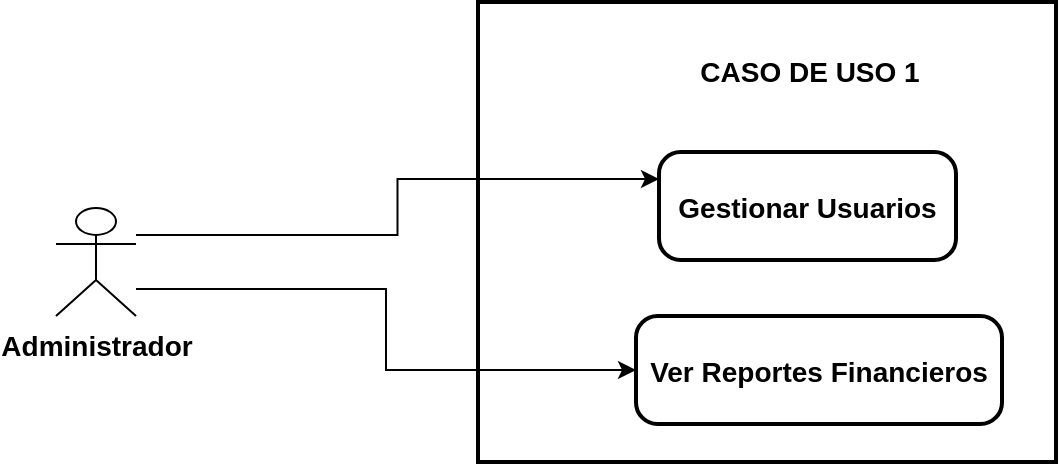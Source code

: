 <mxfile version="28.0.6">
  <diagram name="Page-1" id="L9P3y5sABZvln70rL-t9">
    <mxGraphModel dx="1144" dy="660" grid="1" gridSize="10" guides="1" tooltips="1" connect="1" arrows="1" fold="1" page="1" pageScale="1" pageWidth="850" pageHeight="1100" math="0" shadow="0">
      <root>
        <mxCell id="0" />
        <mxCell id="1" parent="0" />
        <mxCell id="F3cPZaWXSn8m7NxwVwCj-1" value="" style="whiteSpace=wrap;strokeWidth=2;" parent="1" vertex="1">
          <mxGeometry x="371" y="180" width="289" height="230" as="geometry" />
        </mxCell>
        <mxCell id="F3cPZaWXSn8m7NxwVwCj-14" style="edgeStyle=orthogonalEdgeStyle;rounded=0;orthogonalLoop=1;jettySize=auto;html=1;exitX=1;exitY=0.75;exitDx=0;exitDy=0;entryX=0;entryY=0.5;entryDx=0;entryDy=0;" parent="1" source="F3cPZaWXSn8m7NxwVwCj-2" target="F3cPZaWXSn8m7NxwVwCj-12" edge="1">
          <mxGeometry relative="1" as="geometry" />
        </mxCell>
        <mxCell id="F3cPZaWXSn8m7NxwVwCj-15" style="edgeStyle=orthogonalEdgeStyle;rounded=0;orthogonalLoop=1;jettySize=auto;html=1;exitX=1;exitY=0.25;exitDx=0;exitDy=0;entryX=0;entryY=0.25;entryDx=0;entryDy=0;" parent="1" source="F3cPZaWXSn8m7NxwVwCj-2" target="F3cPZaWXSn8m7NxwVwCj-3" edge="1">
          <mxGeometry relative="1" as="geometry" />
        </mxCell>
        <mxCell id="F3cPZaWXSn8m7NxwVwCj-2" value="&lt;font style=&quot;font-size: 14px;&quot;&gt;&lt;b&gt;Administrador&lt;/b&gt;&lt;/font&gt;" style="shape=umlActor;verticalLabelPosition=bottom;verticalAlign=top;html=1;outlineConnect=0;" parent="1" vertex="1">
          <mxGeometry x="160" y="283" width="40" height="54" as="geometry" />
        </mxCell>
        <mxCell id="F3cPZaWXSn8m7NxwVwCj-3" value="Gestionar Usuarios" style="rounded=1;arcSize=20;strokeWidth=2;fontSize=14;fontStyle=1" parent="1" vertex="1">
          <mxGeometry x="461.5" y="255" width="148.5" height="54" as="geometry" />
        </mxCell>
        <mxCell id="F3cPZaWXSn8m7NxwVwCj-5" value="&lt;span class=&quot;MsoPlaceholderText&quot;&gt;&lt;span style=&quot;&quot; lang=&quot;ES-TRAD&quot;&gt;&lt;font face=&quot;Helvetica&quot; style=&quot;font-size: 14px;&quot;&gt;&lt;b style=&quot;&quot;&gt;CASO DE USO 1&lt;/b&gt;&lt;/font&gt;&lt;/span&gt;&lt;/span&gt;" style="text;html=1;align=center;verticalAlign=middle;whiteSpace=wrap;rounded=0;" parent="1" vertex="1">
          <mxGeometry x="461.5" y="190" width="150" height="50" as="geometry" />
        </mxCell>
        <mxCell id="F3cPZaWXSn8m7NxwVwCj-12" value="Ver Reportes Financieros" style="rounded=1;arcSize=20;strokeWidth=2;fontSize=14;fontStyle=1" parent="1" vertex="1">
          <mxGeometry x="450" y="337" width="183" height="54" as="geometry" />
        </mxCell>
      </root>
    </mxGraphModel>
  </diagram>
</mxfile>
